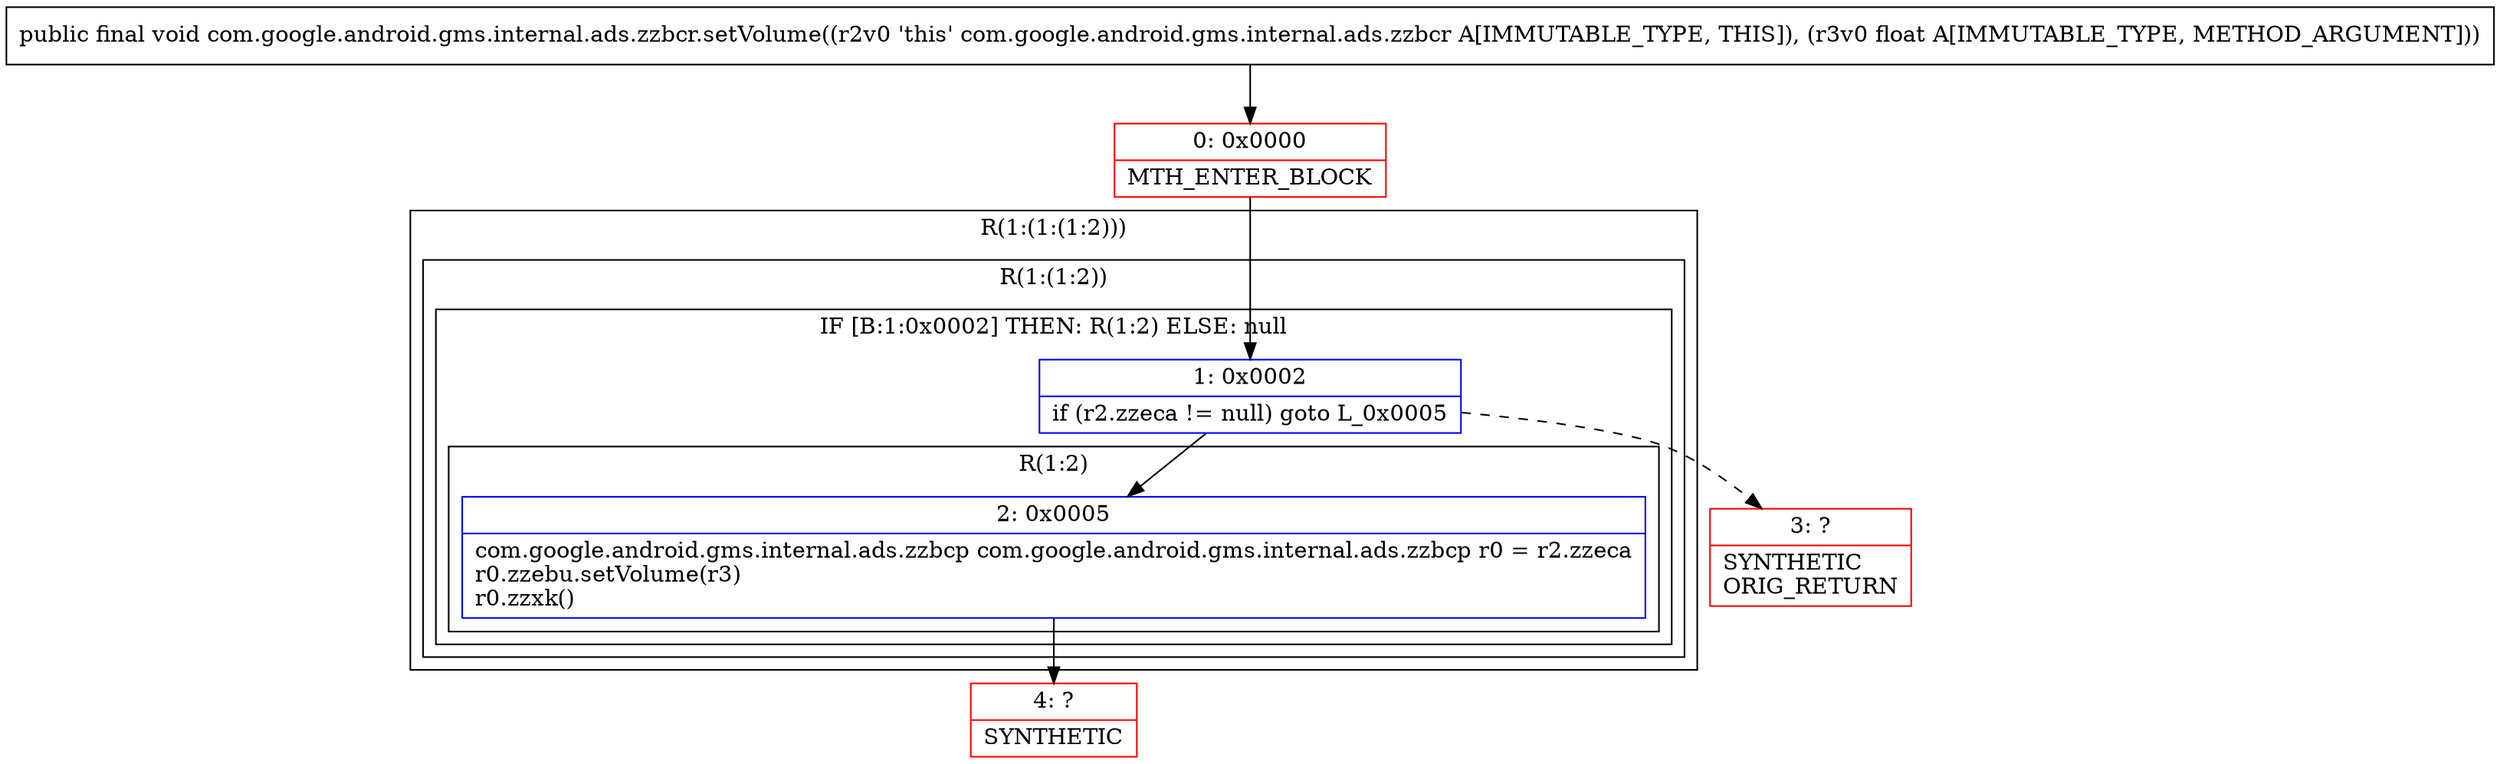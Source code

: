digraph "CFG forcom.google.android.gms.internal.ads.zzbcr.setVolume(F)V" {
subgraph cluster_Region_1213300505 {
label = "R(1:(1:(1:2)))";
node [shape=record,color=blue];
subgraph cluster_Region_1365981959 {
label = "R(1:(1:2))";
node [shape=record,color=blue];
subgraph cluster_IfRegion_1741923359 {
label = "IF [B:1:0x0002] THEN: R(1:2) ELSE: null";
node [shape=record,color=blue];
Node_1 [shape=record,label="{1\:\ 0x0002|if (r2.zzeca != null) goto L_0x0005\l}"];
subgraph cluster_Region_673308151 {
label = "R(1:2)";
node [shape=record,color=blue];
Node_2 [shape=record,label="{2\:\ 0x0005|com.google.android.gms.internal.ads.zzbcp com.google.android.gms.internal.ads.zzbcp r0 = r2.zzeca\lr0.zzebu.setVolume(r3)\lr0.zzxk()\l}"];
}
}
}
}
Node_0 [shape=record,color=red,label="{0\:\ 0x0000|MTH_ENTER_BLOCK\l}"];
Node_3 [shape=record,color=red,label="{3\:\ ?|SYNTHETIC\lORIG_RETURN\l}"];
Node_4 [shape=record,color=red,label="{4\:\ ?|SYNTHETIC\l}"];
MethodNode[shape=record,label="{public final void com.google.android.gms.internal.ads.zzbcr.setVolume((r2v0 'this' com.google.android.gms.internal.ads.zzbcr A[IMMUTABLE_TYPE, THIS]), (r3v0 float A[IMMUTABLE_TYPE, METHOD_ARGUMENT])) }"];
MethodNode -> Node_0;
Node_1 -> Node_2;
Node_1 -> Node_3[style=dashed];
Node_2 -> Node_4;
Node_0 -> Node_1;
}

